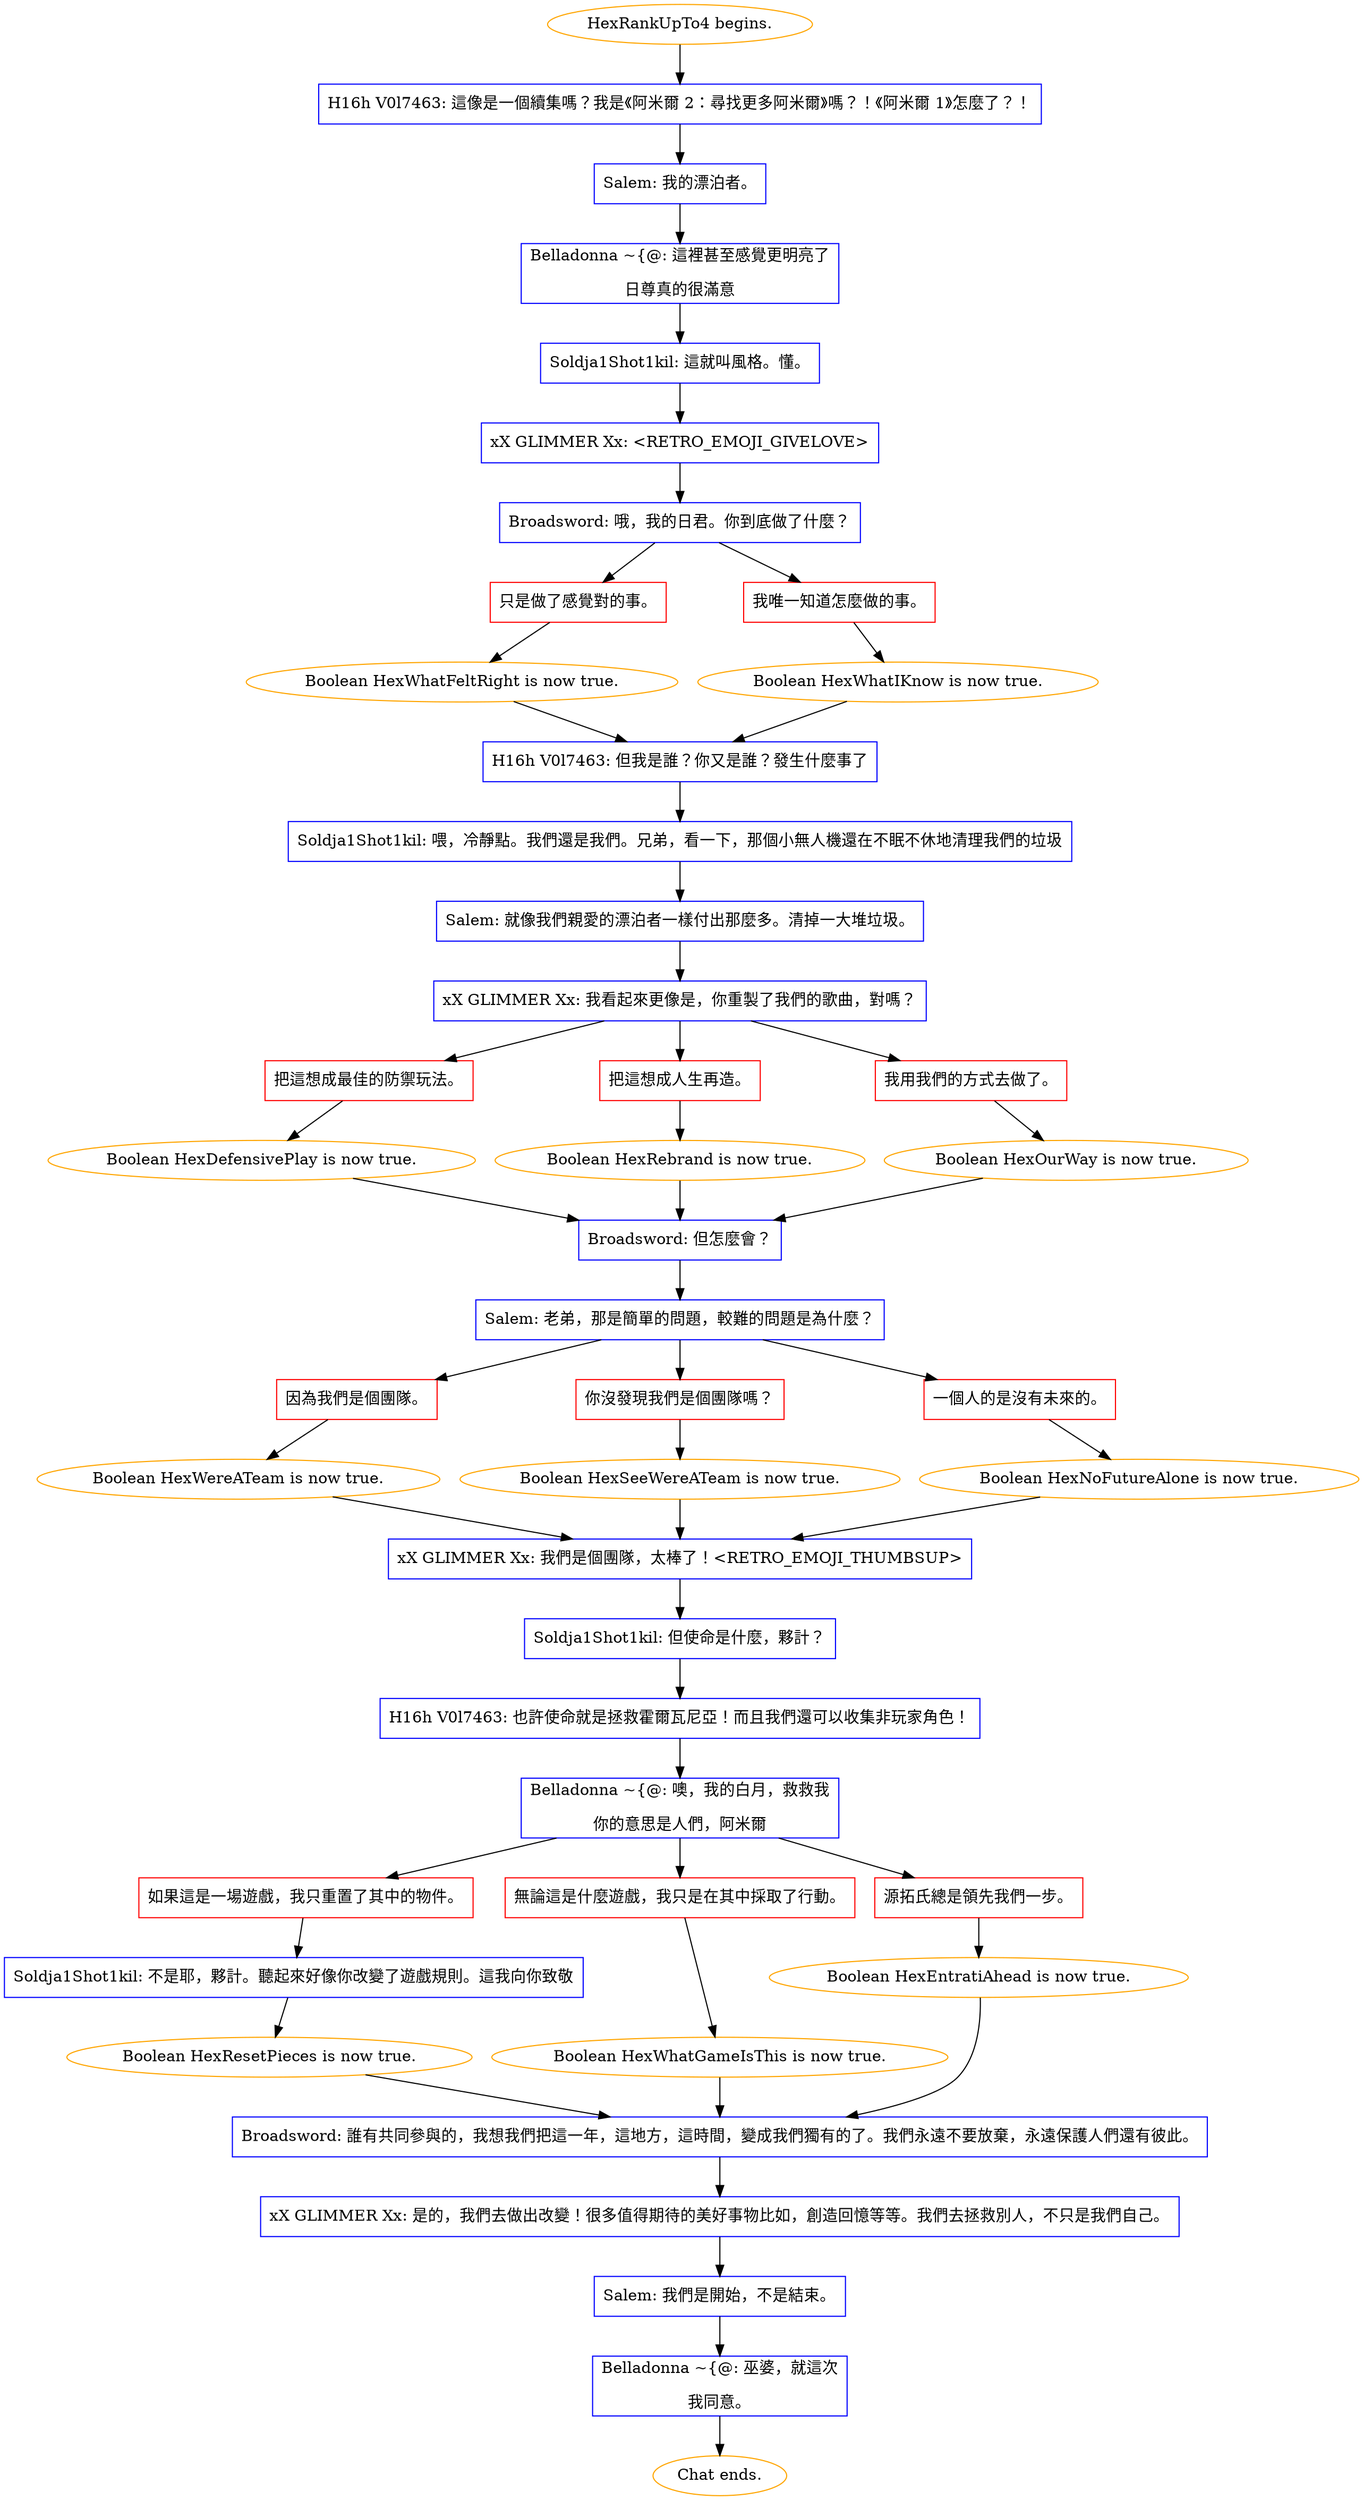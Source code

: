 digraph {
	"HexRankUpTo4 begins." [color=orange];
		"HexRankUpTo4 begins." -> j1471720522;
	j1471720522 [label="H16h V0l7463: 這像是一個續集嗎？我是《阿米爾 2：尋找更多阿米爾》嗎？！《阿米爾 1》怎麼了？！",shape=box,color=blue];
		j1471720522 -> j3636574310;
	j3636574310 [label="Salem: 我的漂泊者。",shape=box,color=blue];
		j3636574310 -> j3131043302;
	j3131043302 [label="Belladonna ~{@: 這裡甚至感覺更明亮了
日尊真的很滿意",shape=box,color=blue];
		j3131043302 -> j3147477226;
	j3147477226 [label="Soldja1Shot1kil: 這就叫風格。懂。",shape=box,color=blue];
		j3147477226 -> j2215573080;
	j2215573080 [label="xX GLIMMER Xx: <RETRO_EMOJI_GIVELOVE>",shape=box,color=blue];
		j2215573080 -> j2860829536;
	j2860829536 [label="Broadsword: 哦，我的日君。你到底做了什麼？",shape=box,color=blue];
		j2860829536 -> j2678049362;
		j2860829536 -> j1054036181;
	j2678049362 [label="只是做了感覺對的事。",shape=box,color=red];
		j2678049362 -> j1734177694;
	j1054036181 [label="我唯一知道怎麼做的事。",shape=box,color=red];
		j1054036181 -> j286496094;
	j1734177694 [label="Boolean HexWhatFeltRight is now true.",color=orange];
		j1734177694 -> j3137844127;
	j286496094 [label="Boolean HexWhatIKnow is now true.",color=orange];
		j286496094 -> j3137844127;
	j3137844127 [label="H16h V0l7463: 但我是誰？你又是誰？發生什麼事了",shape=box,color=blue];
		j3137844127 -> j2877035444;
	j2877035444 [label="Soldja1Shot1kil: 喂，冷靜點。我們還是我們。兄弟，看一下，那個小無人機還在不眠不休地清理我們的垃圾",shape=box,color=blue];
		j2877035444 -> j1305833234;
	j1305833234 [label="Salem: 就像我們親愛的漂泊者一樣付出那麼多。清掉一大堆垃圾。",shape=box,color=blue];
		j1305833234 -> j2602485172;
	j2602485172 [label="xX GLIMMER Xx: 我看起來更像是，你重製了我們的歌曲，對嗎？",shape=box,color=blue];
		j2602485172 -> j1127561229;
		j2602485172 -> j1328086691;
		j2602485172 -> j155712612;
	j1127561229 [label="把這想成最佳的防禦玩法。",shape=box,color=red];
		j1127561229 -> j3122367514;
	j1328086691 [label="把這想成人生再造。",shape=box,color=red];
		j1328086691 -> j2925227065;
	j155712612 [label="我用我們的方式去做了。",shape=box,color=red];
		j155712612 -> j1692868080;
	j3122367514 [label="Boolean HexDefensivePlay is now true.",color=orange];
		j3122367514 -> j3925848673;
	j2925227065 [label="Boolean HexRebrand is now true.",color=orange];
		j2925227065 -> j3925848673;
	j1692868080 [label="Boolean HexOurWay is now true.",color=orange];
		j1692868080 -> j3925848673;
	j3925848673 [label="Broadsword: 但怎麼會？",shape=box,color=blue];
		j3925848673 -> j1033337108;
	j1033337108 [label="Salem: 老弟，那是簡單的問題，較難的問題是為什麼？",shape=box,color=blue];
		j1033337108 -> j2884181608;
		j1033337108 -> j882522583;
		j1033337108 -> j519193396;
	j2884181608 [label="因為我們是個團隊。",shape=box,color=red];
		j2884181608 -> j1316552294;
	j882522583 [label="你沒發現我們是個團隊嗎？",shape=box,color=red];
		j882522583 -> j2810326782;
	j519193396 [label="一個人的是沒有未來的。",shape=box,color=red];
		j519193396 -> j1735683709;
	j1316552294 [label="Boolean HexWereATeam is now true.",color=orange];
		j1316552294 -> j740784802;
	j2810326782 [label="Boolean HexSeeWereATeam is now true.",color=orange];
		j2810326782 -> j740784802;
	j1735683709 [label="Boolean HexNoFutureAlone is now true.",color=orange];
		j1735683709 -> j740784802;
	j740784802 [label="xX GLIMMER Xx: 我們是個團隊，太棒了！<RETRO_EMOJI_THUMBSUP>",shape=box,color=blue];
		j740784802 -> j3741834028;
	j3741834028 [label="Soldja1Shot1kil: 但使命是什麼，夥計？",shape=box,color=blue];
		j3741834028 -> j2270502713;
	j2270502713 [label="H16h V0l7463: 也許使命就是拯救霍爾瓦尼亞！而且我們還可以收集非玩家角色！",shape=box,color=blue];
		j2270502713 -> j3904448153;
	j3904448153 [label="Belladonna ~{@: 噢，我的白月，救救我
你的意思是人們，阿米爾",shape=box,color=blue];
		j3904448153 -> j4119575489;
		j3904448153 -> j2349334157;
		j3904448153 -> j2084291070;
	j4119575489 [label="如果這是一場遊戲，我只重置了其中的物件。",shape=box,color=red];
		j4119575489 -> j9186883;
	j2349334157 [label="無論這是什麼遊戲，我只是在其中採取了行動。",shape=box,color=red];
		j2349334157 -> j3661197636;
	j2084291070 [label="源拓氏總是領先我們一步。",shape=box,color=red];
		j2084291070 -> j2730132289;
	j9186883 [label="Soldja1Shot1kil: 不是耶，夥計。聽起來好像你改變了遊戲規則。這我向你致敬",shape=box,color=blue];
		j9186883 -> j1046948295;
	j3661197636 [label="Boolean HexWhatGameIsThis is now true.",color=orange];
		j3661197636 -> j5081725;
	j2730132289 [label="Boolean HexEntratiAhead is now true.",color=orange];
		j2730132289 -> j5081725;
	j1046948295 [label="Boolean HexResetPieces is now true.",color=orange];
		j1046948295 -> j5081725;
	j5081725 [label="Broadsword: 誰有共同參與的，我想我們把這一年，這地方，這時間，變成我們獨有的了。我們永遠不要放棄，永遠保護人們還有彼此。",shape=box,color=blue];
		j5081725 -> j1547661038;
	j1547661038 [label="xX GLIMMER Xx: 是的，我們去做出改變！很多值得期待的美好事物比如，創造回憶等等。我們去拯救別人，不只是我們自己。",shape=box,color=blue];
		j1547661038 -> j2370148250;
	j2370148250 [label="Salem: 我們是開始，不是結束。",shape=box,color=blue];
		j2370148250 -> j1167509708;
	j1167509708 [label="Belladonna ~{@: 巫婆，就這次
我同意。",shape=box,color=blue];
		j1167509708 -> "Chat ends.";
	"Chat ends." [color=orange];
}